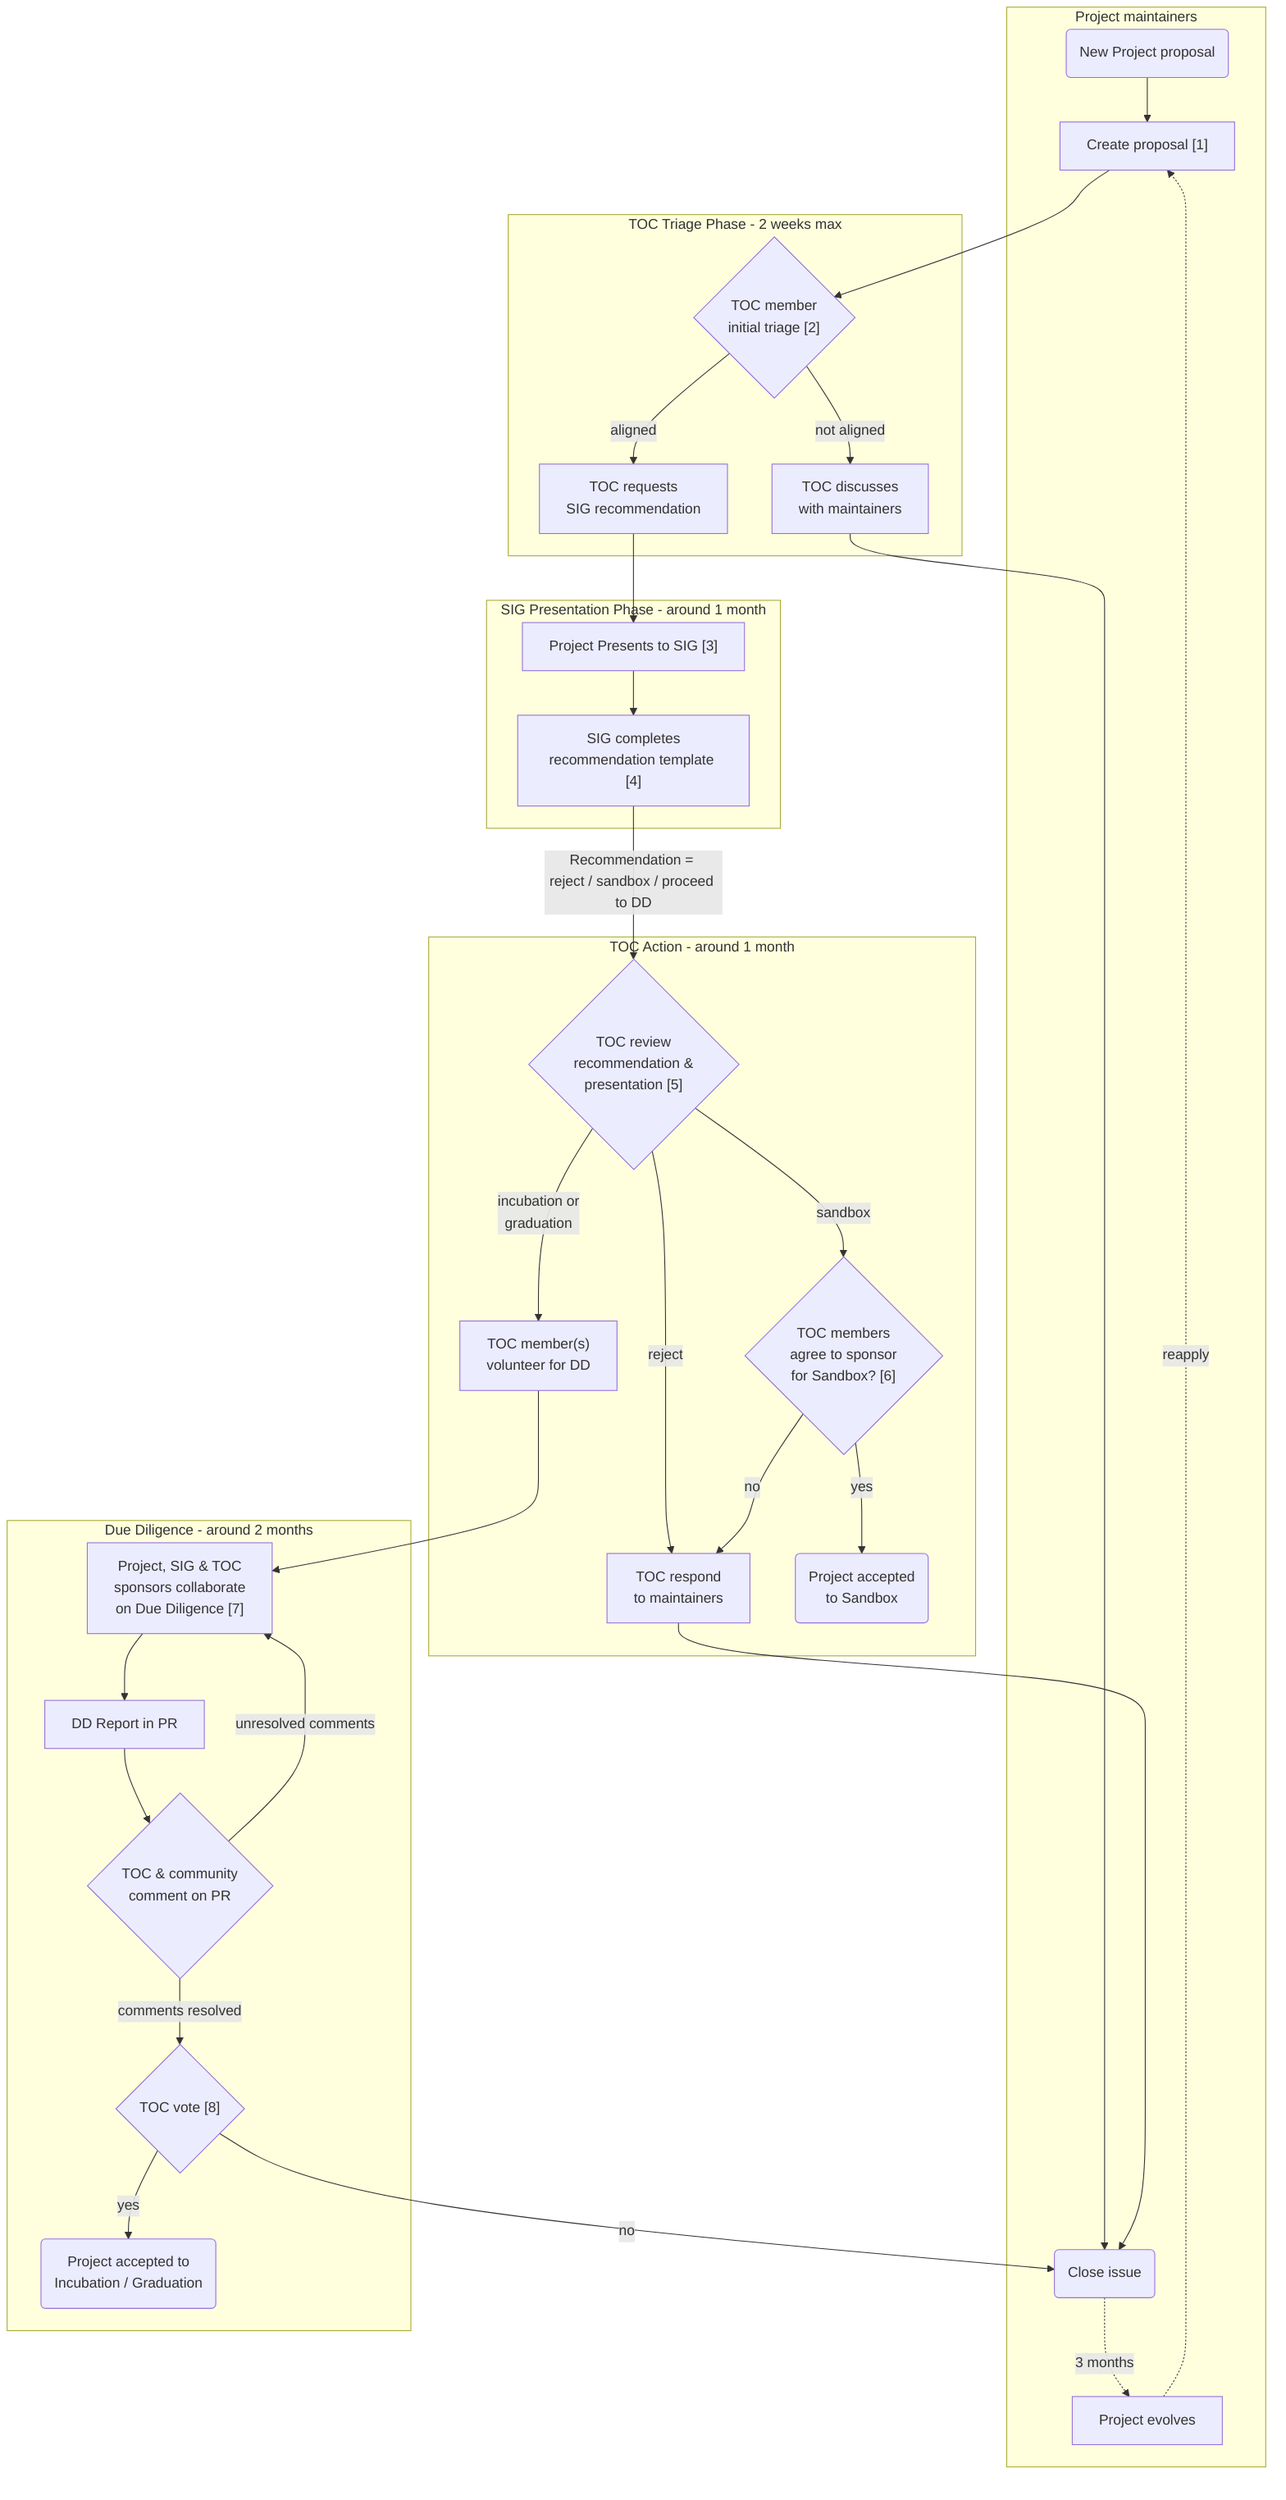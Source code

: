 %% This is the source for flowchart diagram
%% See: https://mermaidjs.github.io/#/flowchart
%% setup: `yarn install`  (in this directory)
%% regenerate diagram: `npm run diagram`
%% or use [mermaid live editor](https://mermaidjs.github.io/mermaid-live-editor)

graph TD
  subgraph Project maintainers
    New(New Project proposal)-->Proposal
    Proposal["Create proposal [1]"]
    Close(Close issue) -.->|3 months| Wait
    Wait[Project evolves]-.->|reapply| Proposal
  end

  subgraph TOC Triage Phase - 2 weeks max
    Proposal --> TOCTriage
    TOCTriage{"TOC member<br>initial triage [2]"} --> |not aligned| TOCTriageNo
    TOCTriage --> |aligned| SIGReq[TOC requests<br>SIG recommendation]
    TOCTriageNo[TOC discusses<br> with maintainers] -->Close
  end

  subgraph SIG Presentation Phase - around 1 month
     SIGReq--> SIGPres
     SIGPres["Project Presents to SIG [3]"] --> RecTemplate
end

  subgraph TOC Action - around 1 month
    RecTemplate["SIG completes<br>recommendation template [4]"] -->|Recommendation = <br>reject / sandbox / proceed to DD| TOCReviewRec
    TOCReviewRec{"TOC review<br>recommendation &<br>presentation [5]"}
    TOCReviewRec --> |reject|TOCResponseNo
    TOCResponseNo[TOC respond<br>to maintainers] --> Close
    TOCReviewRec --> |incubation or<br> graduation|TOCIncubation
    TOCReviewRec --> |sandbox|TOCSandbox
    TOCSandbox{"TOC members<br>agree to sponsor<br>for Sandbox? [6]"} --> |yes|ProjSandbox(Project accepted<br>to Sandbox)
    TOCSandbox --> |no|TOCResponseNo
    TOCIncubation["TOC member(s)"<br>volunteer for DD]
  end

  subgraph Due Diligence - around 2 months
    TOCIncubation--> DueDiligence
    DueDiligence["Project, SIG & TOC<br>sponsors collaborate<br>on Due Diligence [7]"] --> DueDiligenceReport
    DueDiligenceReport[DD Report in PR] --> PRReview
    PRReview{TOC & community<br>comment on PR}-->|unresolved comments|DueDiligence
    PRReview-->|comments resolved|Vote{"TOC vote [8]"}
    Vote --> |yes|ProjAccept(Project accepted to<br>Incubation / Graduation)
    Vote --> |no|Close
  end